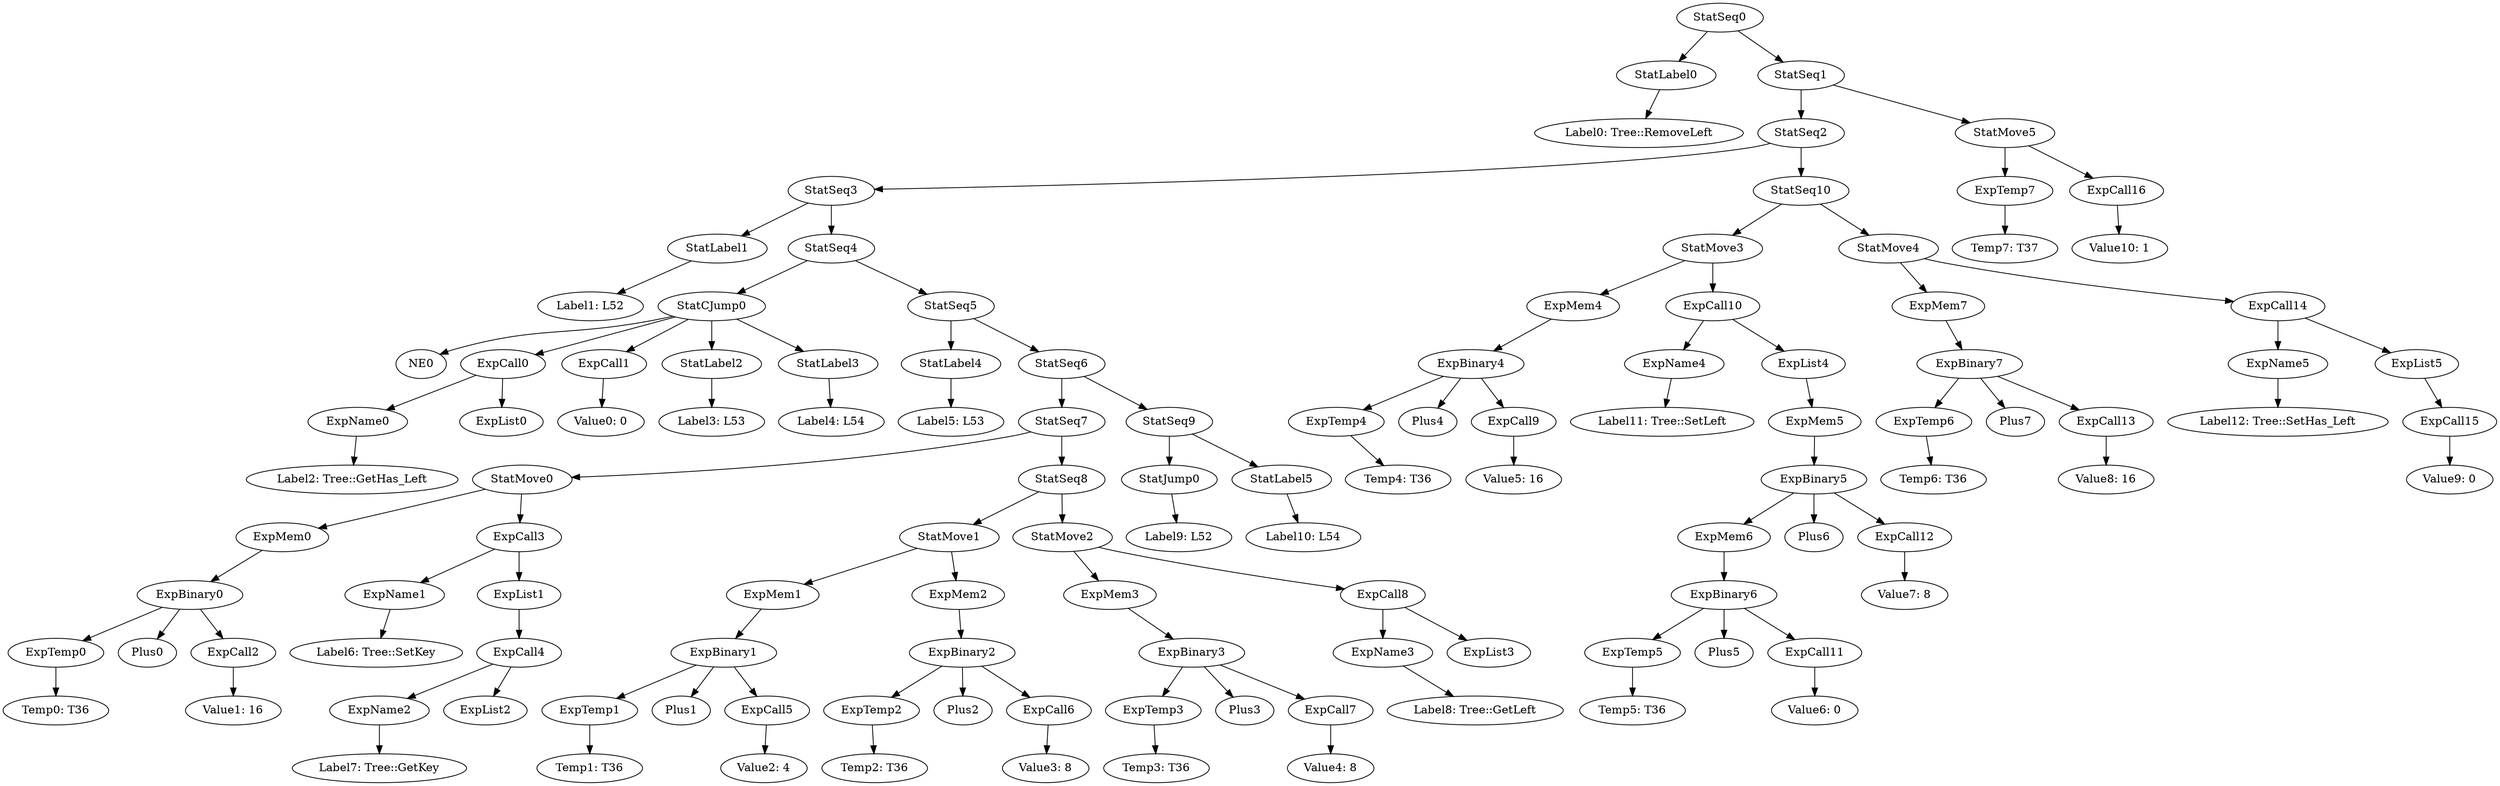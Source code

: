 digraph {
	ordering = out;
	ExpCall16 -> "Value10: 1";
	StatMove5 -> ExpTemp7;
	StatMove5 -> ExpCall16;
	StatSeq1 -> StatSeq2;
	StatSeq1 -> StatMove5;
	ExpCall15 -> "Value9: 0";
	ExpCall14 -> ExpName5;
	ExpCall14 -> ExpList5;
	StatMove4 -> ExpMem7;
	StatMove4 -> ExpCall14;
	ExpCall13 -> "Value8: 16";
	ExpBinary7 -> ExpTemp6;
	ExpBinary7 -> Plus7;
	ExpBinary7 -> ExpCall13;
	ExpTemp6 -> "Temp6: T36";
	ExpCall12 -> "Value7: 8";
	ExpBinary5 -> ExpMem6;
	ExpBinary5 -> Plus6;
	ExpBinary5 -> ExpCall12;
	ExpMem6 -> ExpBinary6;
	ExpCall11 -> "Value6: 0";
	ExpBinary6 -> ExpTemp5;
	ExpBinary6 -> Plus5;
	ExpBinary6 -> ExpCall11;
	ExpCall10 -> ExpName4;
	ExpCall10 -> ExpList4;
	StatMove3 -> ExpMem4;
	StatMove3 -> ExpCall10;
	ExpName4 -> "Label11: Tree::SetLeft";
	ExpMem4 -> ExpBinary4;
	ExpList5 -> ExpCall15;
	ExpCall9 -> "Value5: 16";
	ExpBinary4 -> ExpTemp4;
	ExpBinary4 -> Plus4;
	ExpBinary4 -> ExpCall9;
	ExpTemp4 -> "Temp4: T36";
	ExpCall5 -> "Value2: 4";
	StatSeq0 -> StatLabel0;
	StatSeq0 -> StatSeq1;
	ExpTemp1 -> "Temp1: T36";
	ExpMem0 -> ExpBinary0;
	ExpList4 -> ExpMem5;
	ExpBinary0 -> ExpTemp0;
	ExpBinary0 -> Plus0;
	ExpBinary0 -> ExpCall2;
	ExpTemp7 -> "Temp7: T37";
	ExpTemp0 -> "Temp0: T36";
	StatLabel4 -> "Label5: L53";
	StatSeq5 -> StatLabel4;
	StatSeq5 -> StatSeq6;
	StatCJump0 -> NE0;
	StatCJump0 -> ExpCall0;
	StatCJump0 -> ExpCall1;
	StatCJump0 -> StatLabel2;
	StatCJump0 -> StatLabel3;
	StatMove1 -> ExpMem1;
	StatMove1 -> ExpMem2;
	StatSeq10 -> StatMove3;
	StatSeq10 -> StatMove4;
	ExpName1 -> "Label6: Tree::SetKey";
	StatLabel1 -> "Label1: L52";
	StatSeq4 -> StatCJump0;
	StatSeq4 -> StatSeq5;
	ExpMem2 -> ExpBinary2;
	ExpCall0 -> ExpName0;
	ExpCall0 -> ExpList0;
	StatSeq9 -> StatJump0;
	StatSeq9 -> StatLabel5;
	ExpCall4 -> ExpName2;
	ExpCall4 -> ExpList2;
	StatLabel2 -> "Label3: L53";
	StatMove0 -> ExpMem0;
	StatMove0 -> ExpCall3;
	ExpCall2 -> "Value1: 16";
	ExpCall7 -> "Value4: 8";
	ExpMem7 -> ExpBinary7;
	StatSeq3 -> StatLabel1;
	StatSeq3 -> StatSeq4;
	ExpName2 -> "Label7: Tree::GetKey";
	StatSeq7 -> StatMove0;
	StatSeq7 -> StatSeq8;
	ExpName5 -> "Label12: Tree::SetHas_Left";
	ExpName0 -> "Label2: Tree::GetHas_Left";
	StatJump0 -> "Label9: L52";
	ExpCall1 -> "Value0: 0";
	StatLabel3 -> "Label4: L54";
	ExpCall3 -> ExpName1;
	ExpCall3 -> ExpList1;
	ExpList1 -> ExpCall4;
	ExpBinary1 -> ExpTemp1;
	ExpBinary1 -> Plus1;
	ExpBinary1 -> ExpCall5;
	ExpCall8 -> ExpName3;
	ExpCall8 -> ExpList3;
	ExpMem1 -> ExpBinary1;
	ExpTemp2 -> "Temp2: T36";
	ExpMem5 -> ExpBinary5;
	StatLabel0 -> "Label0: Tree::RemoveLeft";
	ExpBinary2 -> ExpTemp2;
	ExpBinary2 -> Plus2;
	ExpBinary2 -> ExpCall6;
	ExpTemp5 -> "Temp5: T36";
	StatLabel5 -> "Label10: L54";
	ExpCall6 -> "Value3: 8";
	StatSeq8 -> StatMove1;
	StatSeq8 -> StatMove2;
	ExpTemp3 -> "Temp3: T36";
	StatSeq6 -> StatSeq7;
	StatSeq6 -> StatSeq9;
	ExpBinary3 -> ExpTemp3;
	ExpBinary3 -> Plus3;
	ExpBinary3 -> ExpCall7;
	ExpMem3 -> ExpBinary3;
	StatMove2 -> ExpMem3;
	StatMove2 -> ExpCall8;
	ExpName3 -> "Label8: Tree::GetLeft";
	StatSeq2 -> StatSeq3;
	StatSeq2 -> StatSeq10;
}

